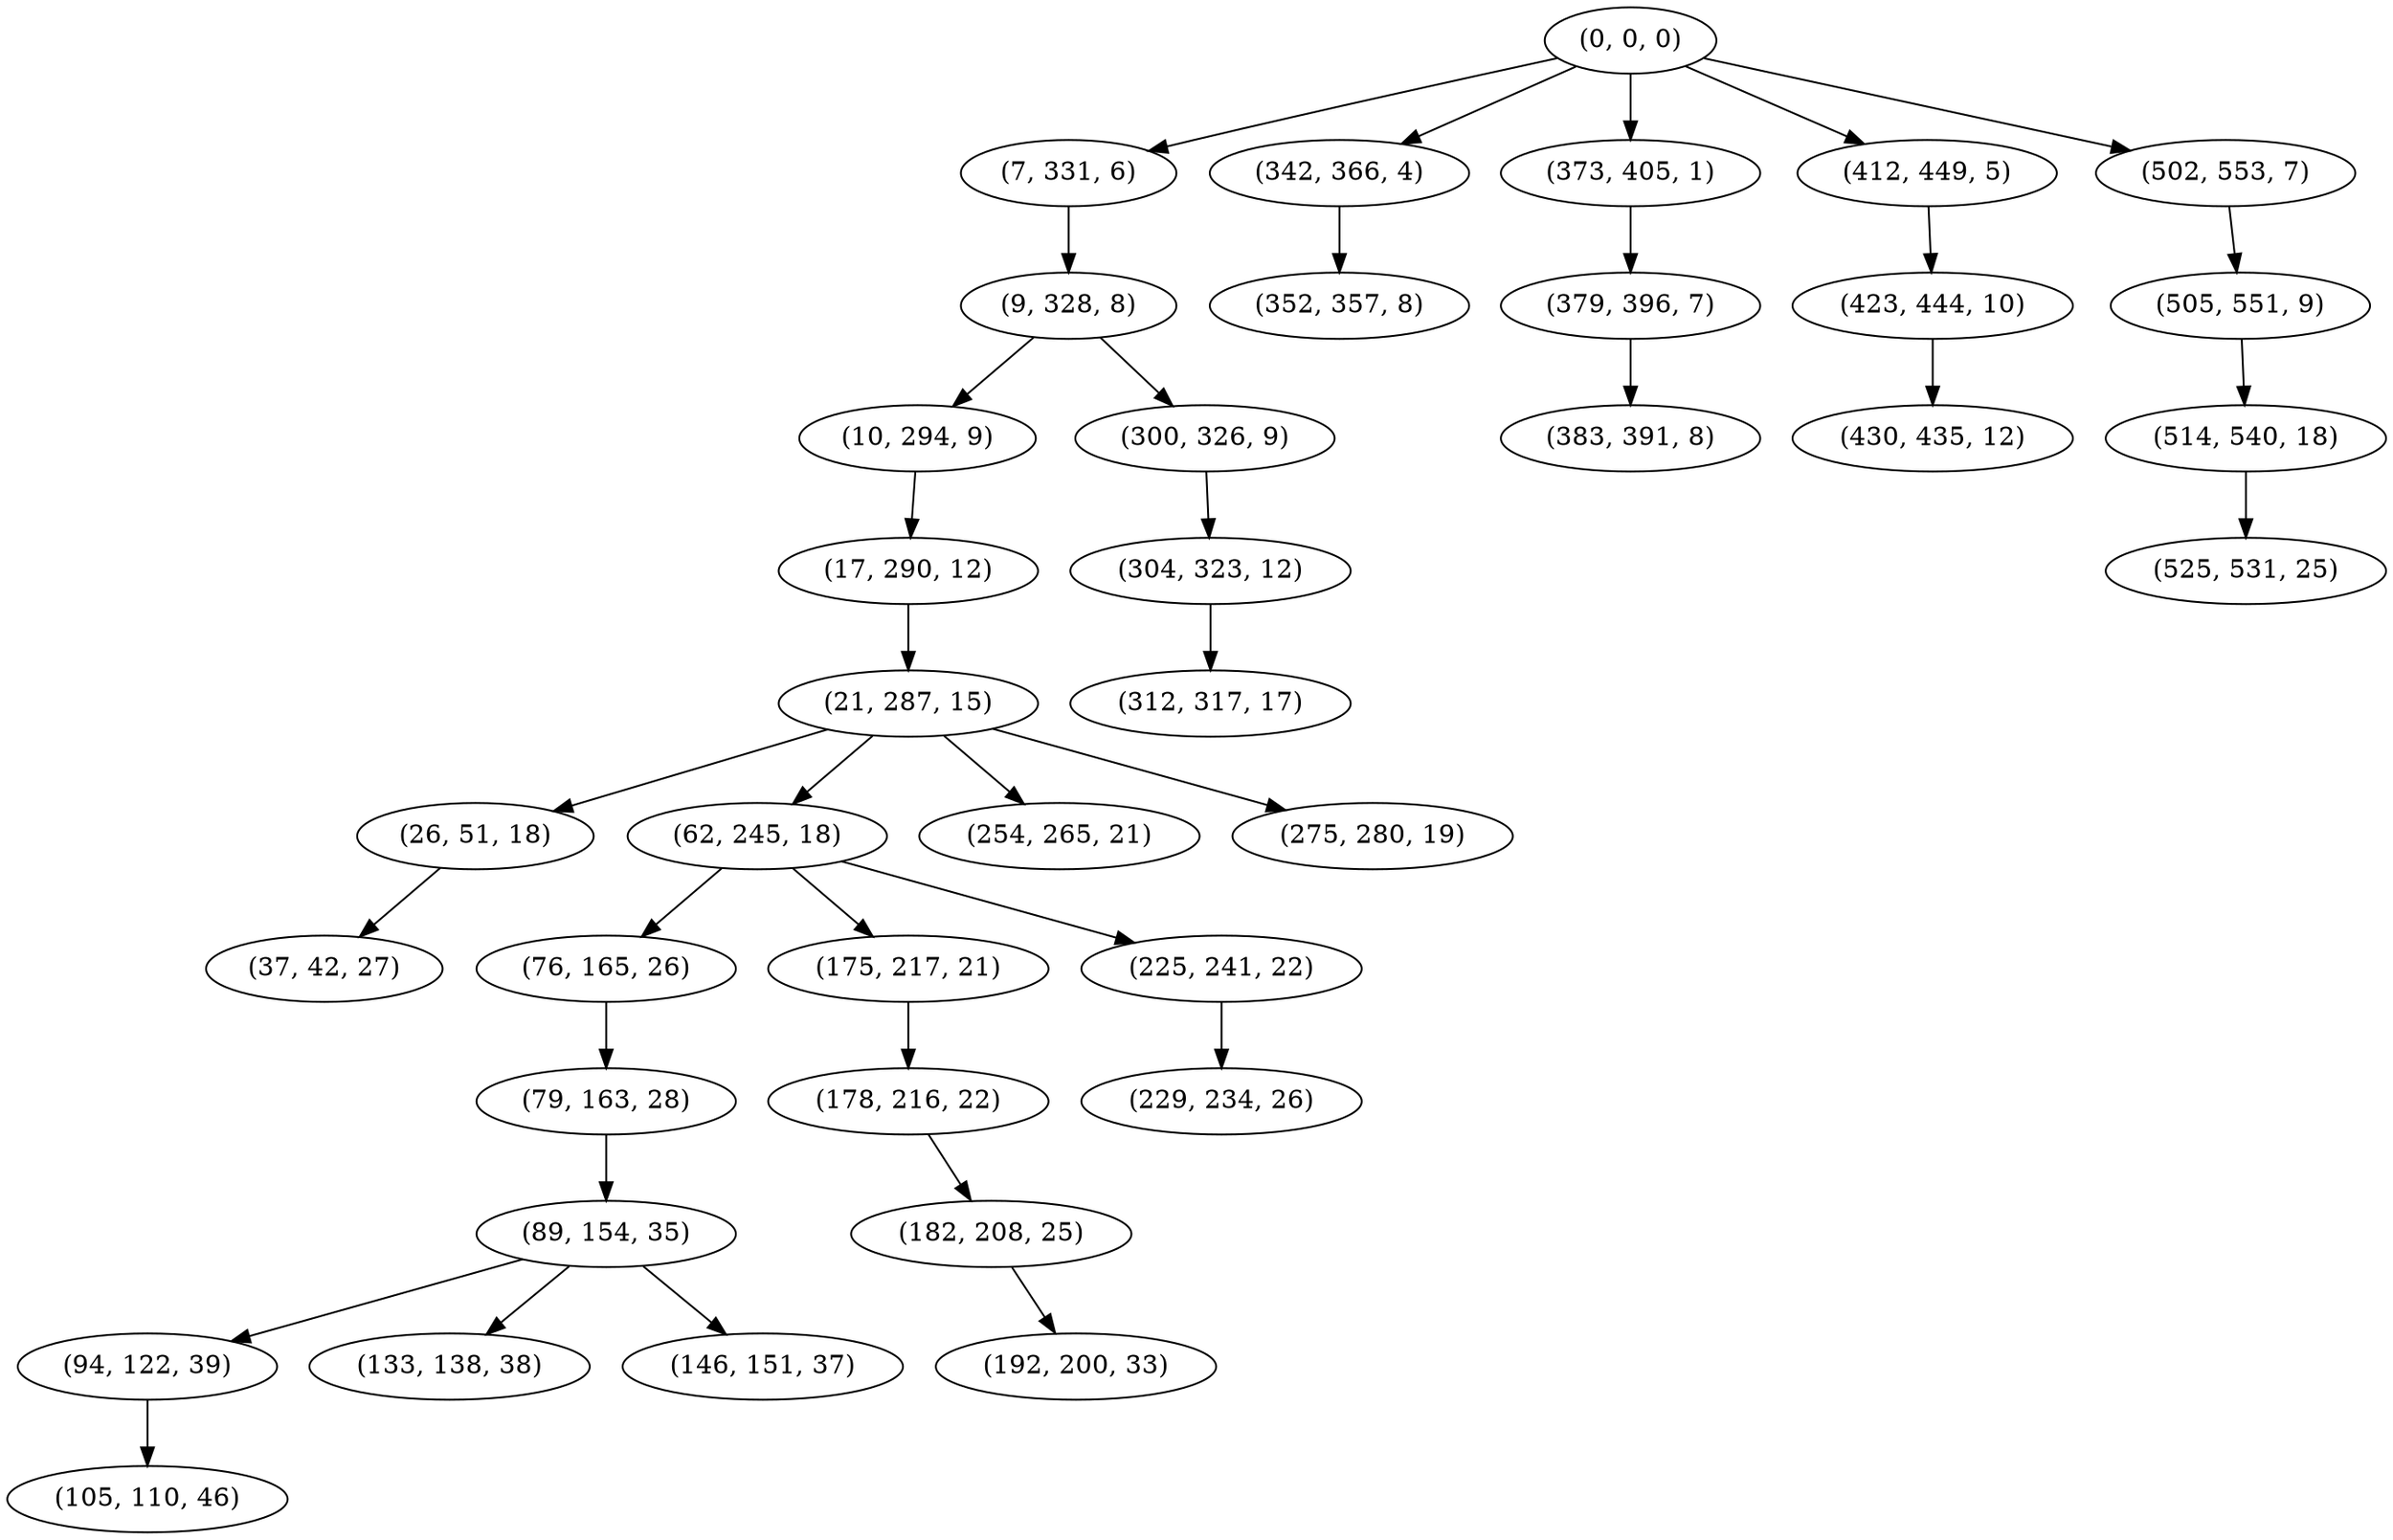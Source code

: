 digraph tree {
    "(0, 0, 0)";
    "(7, 331, 6)";
    "(9, 328, 8)";
    "(10, 294, 9)";
    "(17, 290, 12)";
    "(21, 287, 15)";
    "(26, 51, 18)";
    "(37, 42, 27)";
    "(62, 245, 18)";
    "(76, 165, 26)";
    "(79, 163, 28)";
    "(89, 154, 35)";
    "(94, 122, 39)";
    "(105, 110, 46)";
    "(133, 138, 38)";
    "(146, 151, 37)";
    "(175, 217, 21)";
    "(178, 216, 22)";
    "(182, 208, 25)";
    "(192, 200, 33)";
    "(225, 241, 22)";
    "(229, 234, 26)";
    "(254, 265, 21)";
    "(275, 280, 19)";
    "(300, 326, 9)";
    "(304, 323, 12)";
    "(312, 317, 17)";
    "(342, 366, 4)";
    "(352, 357, 8)";
    "(373, 405, 1)";
    "(379, 396, 7)";
    "(383, 391, 8)";
    "(412, 449, 5)";
    "(423, 444, 10)";
    "(430, 435, 12)";
    "(502, 553, 7)";
    "(505, 551, 9)";
    "(514, 540, 18)";
    "(525, 531, 25)";
    "(0, 0, 0)" -> "(7, 331, 6)";
    "(0, 0, 0)" -> "(342, 366, 4)";
    "(0, 0, 0)" -> "(373, 405, 1)";
    "(0, 0, 0)" -> "(412, 449, 5)";
    "(0, 0, 0)" -> "(502, 553, 7)";
    "(7, 331, 6)" -> "(9, 328, 8)";
    "(9, 328, 8)" -> "(10, 294, 9)";
    "(9, 328, 8)" -> "(300, 326, 9)";
    "(10, 294, 9)" -> "(17, 290, 12)";
    "(17, 290, 12)" -> "(21, 287, 15)";
    "(21, 287, 15)" -> "(26, 51, 18)";
    "(21, 287, 15)" -> "(62, 245, 18)";
    "(21, 287, 15)" -> "(254, 265, 21)";
    "(21, 287, 15)" -> "(275, 280, 19)";
    "(26, 51, 18)" -> "(37, 42, 27)";
    "(62, 245, 18)" -> "(76, 165, 26)";
    "(62, 245, 18)" -> "(175, 217, 21)";
    "(62, 245, 18)" -> "(225, 241, 22)";
    "(76, 165, 26)" -> "(79, 163, 28)";
    "(79, 163, 28)" -> "(89, 154, 35)";
    "(89, 154, 35)" -> "(94, 122, 39)";
    "(89, 154, 35)" -> "(133, 138, 38)";
    "(89, 154, 35)" -> "(146, 151, 37)";
    "(94, 122, 39)" -> "(105, 110, 46)";
    "(175, 217, 21)" -> "(178, 216, 22)";
    "(178, 216, 22)" -> "(182, 208, 25)";
    "(182, 208, 25)" -> "(192, 200, 33)";
    "(225, 241, 22)" -> "(229, 234, 26)";
    "(300, 326, 9)" -> "(304, 323, 12)";
    "(304, 323, 12)" -> "(312, 317, 17)";
    "(342, 366, 4)" -> "(352, 357, 8)";
    "(373, 405, 1)" -> "(379, 396, 7)";
    "(379, 396, 7)" -> "(383, 391, 8)";
    "(412, 449, 5)" -> "(423, 444, 10)";
    "(423, 444, 10)" -> "(430, 435, 12)";
    "(502, 553, 7)" -> "(505, 551, 9)";
    "(505, 551, 9)" -> "(514, 540, 18)";
    "(514, 540, 18)" -> "(525, 531, 25)";
}
